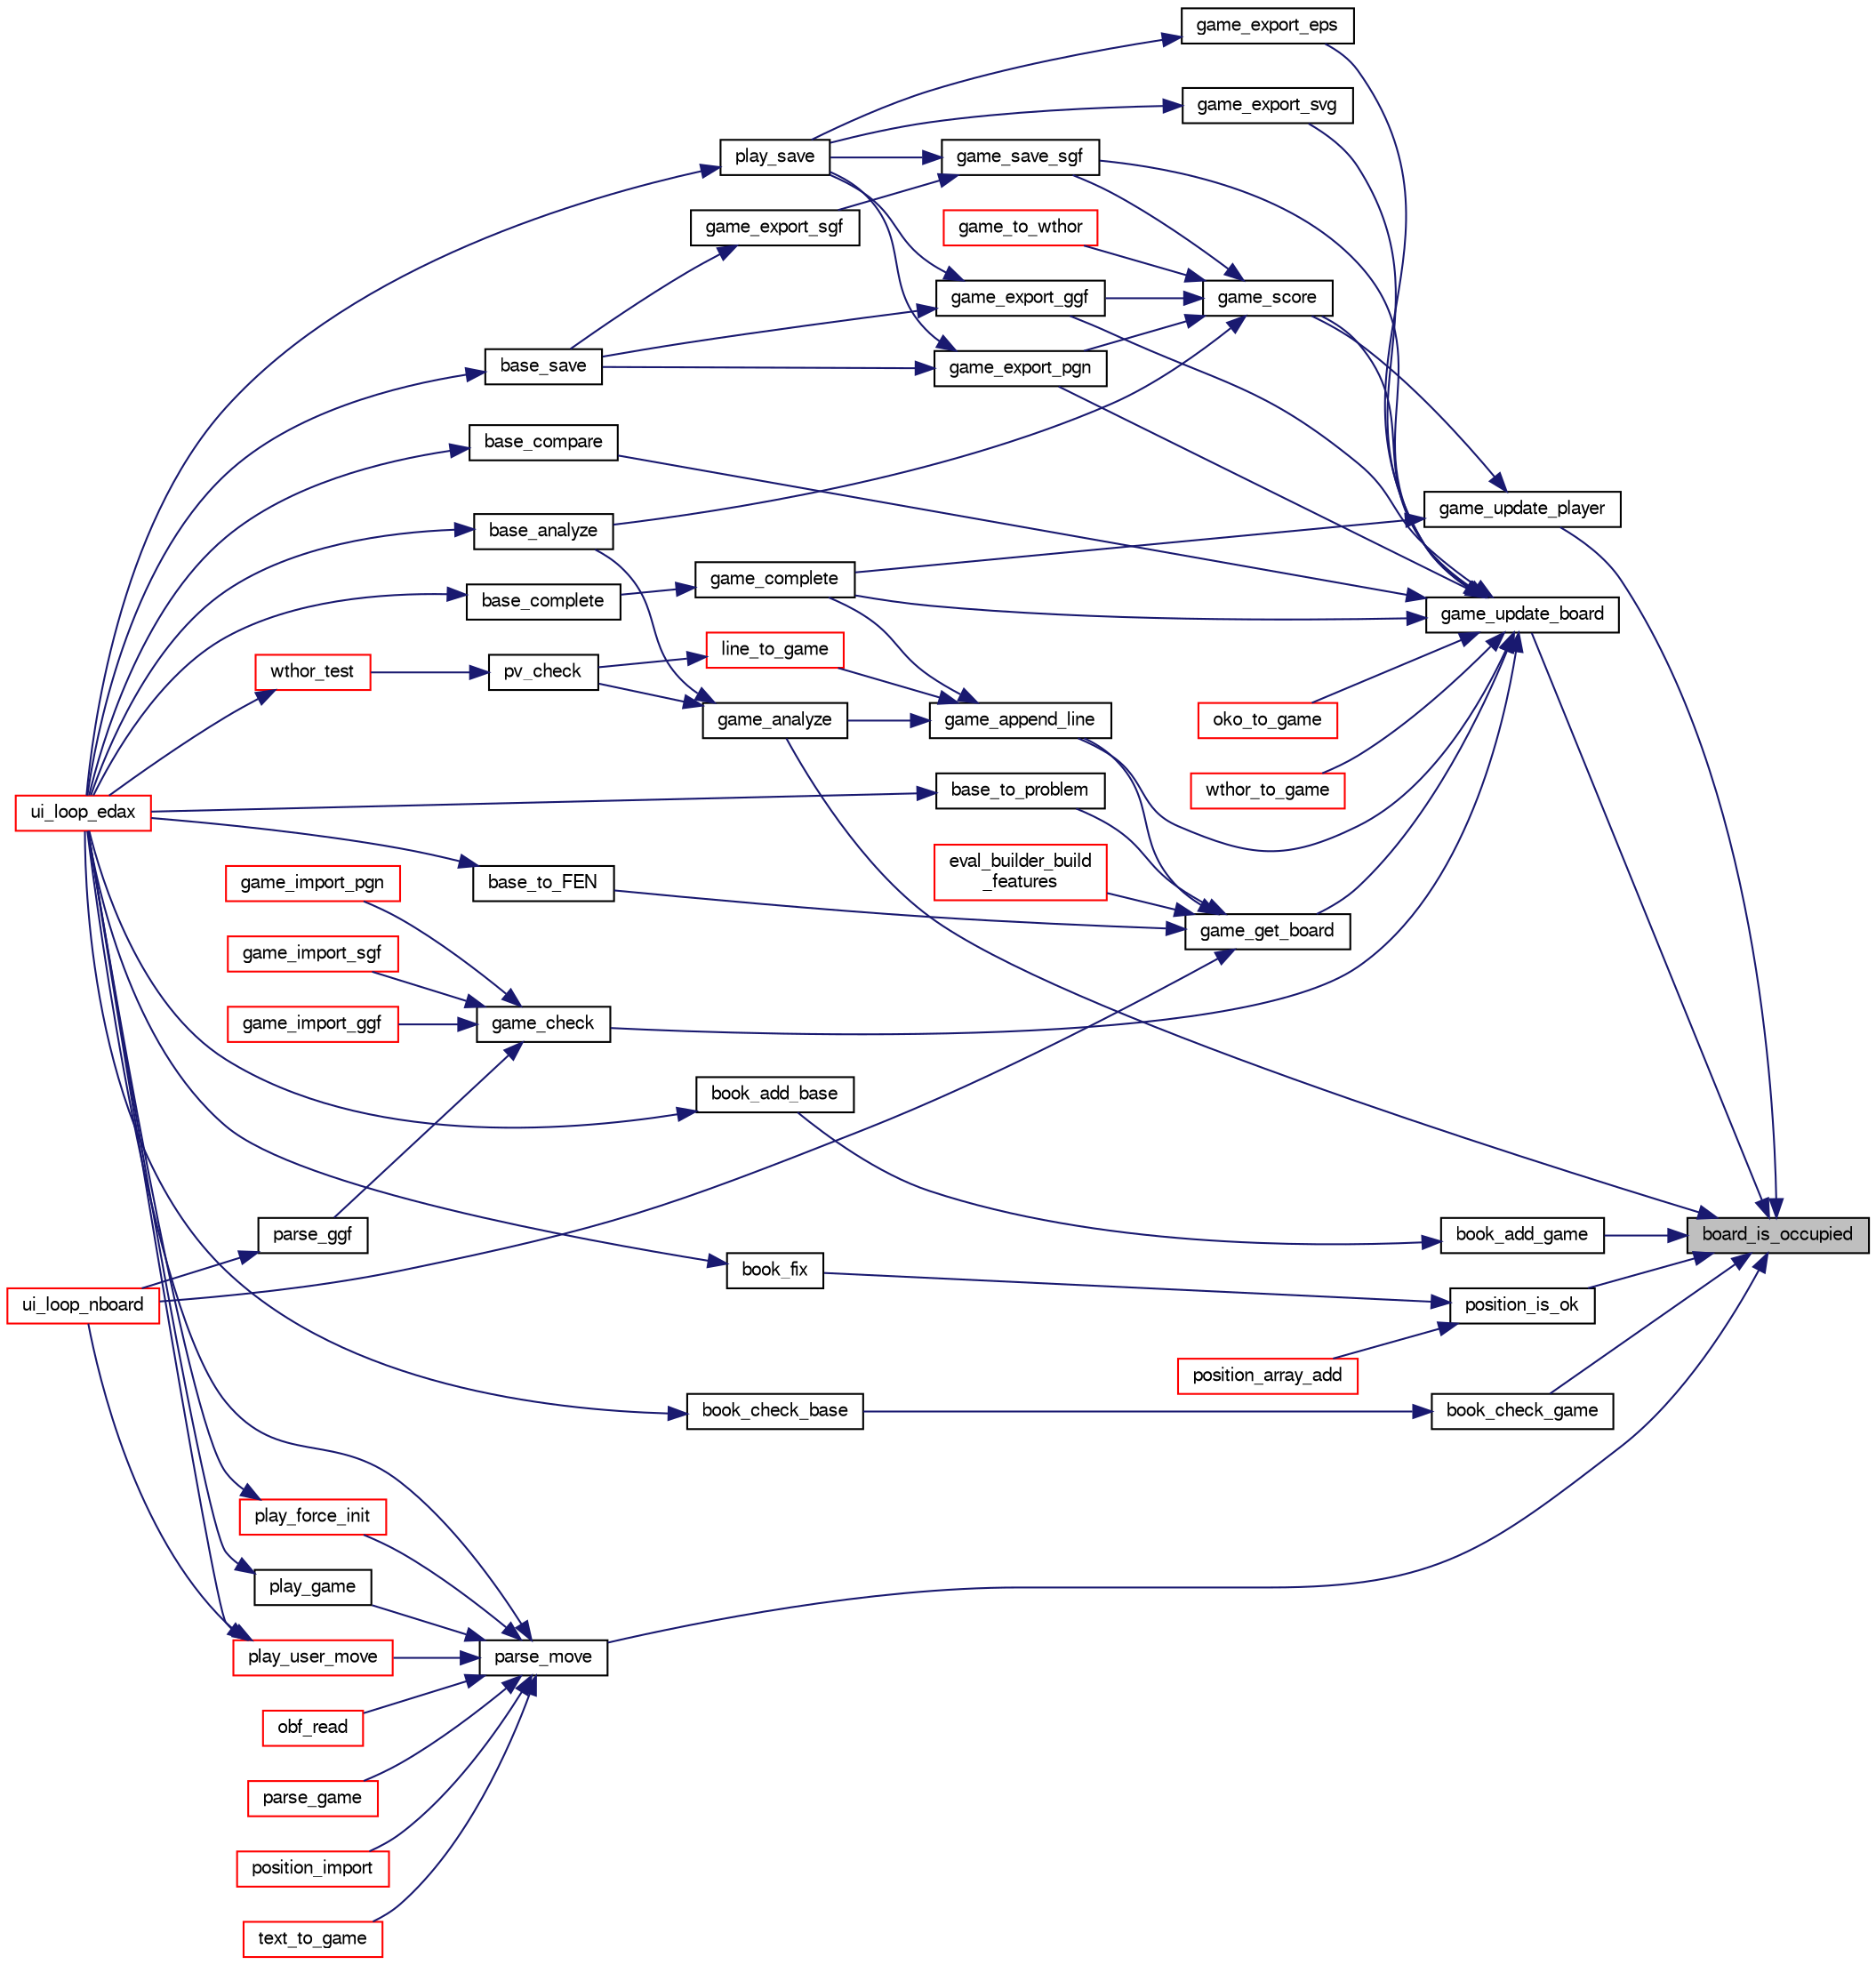 digraph "board_is_occupied"
{
 // LATEX_PDF_SIZE
  bgcolor="transparent";
  edge [fontname="FreeSans",fontsize="10",labelfontname="FreeSans",labelfontsize="10"];
  node [fontname="FreeSans",fontsize="10",shape=record];
  rankdir="RL";
  Node1 [label="board_is_occupied",height=0.2,width=0.4,color="black", fillcolor="grey75", style="filled", fontcolor="black",tooltip="Check if a square is occupied."];
  Node1 -> Node2 [dir="back",color="midnightblue",fontsize="10",style="solid",fontname="FreeSans"];
  Node2 [label="book_add_game",height=0.2,width=0.4,color="black",URL="$book_8c.html#aea8461bde1df7dad3d55f9589c1ed586",tooltip="Add positions from a game."];
  Node2 -> Node3 [dir="back",color="midnightblue",fontsize="10",style="solid",fontname="FreeSans"];
  Node3 [label="book_add_base",height=0.2,width=0.4,color="black",URL="$book_8c.html#af1d5717ff0e5c8adb16ec5f86197cc33",tooltip="Add positions from a game database."];
  Node3 -> Node4 [dir="back",color="midnightblue",fontsize="10",style="solid",fontname="FreeSans"];
  Node4 [label="ui_loop_edax",height=0.2,width=0.4,color="red",URL="$edax_8c.html#a2354b96c7688bae32bedb6203d672f50",tooltip="Loop event."];
  Node1 -> Node7 [dir="back",color="midnightblue",fontsize="10",style="solid",fontname="FreeSans"];
  Node7 [label="book_check_game",height=0.2,width=0.4,color="black",URL="$book_8c.html#a8996ed1153616ffa18e6819b88e106c9",tooltip="Check positions from a game."];
  Node7 -> Node8 [dir="back",color="midnightblue",fontsize="10",style="solid",fontname="FreeSans"];
  Node8 [label="book_check_base",height=0.2,width=0.4,color="black",URL="$book_8c.html#a1a212c1d3af5bc7a9183a3de0ab9cb90",tooltip="Check positions from a game database."];
  Node8 -> Node4 [dir="back",color="midnightblue",fontsize="10",style="solid",fontname="FreeSans"];
  Node1 -> Node9 [dir="back",color="midnightblue",fontsize="10",style="solid",fontname="FreeSans"];
  Node9 [label="game_analyze",height=0.2,width=0.4,color="black",URL="$game_8c.html#a17775ff0efa3d8592bed935dedb31a45",tooltip="Analyze an endgame."];
  Node9 -> Node10 [dir="back",color="midnightblue",fontsize="10",style="solid",fontname="FreeSans"];
  Node10 [label="base_analyze",height=0.2,width=0.4,color="black",URL="$base_8c.html#a130adf3915feeb8dd21edd8c715c220f",tooltip="Base analysis."];
  Node10 -> Node4 [dir="back",color="midnightblue",fontsize="10",style="solid",fontname="FreeSans"];
  Node9 -> Node11 [dir="back",color="midnightblue",fontsize="10",style="solid",fontname="FreeSans"];
  Node11 [label="pv_check",height=0.2,width=0.4,color="black",URL="$base_8c.html#ae5fd96b2c5fc0853715832158d172eb0",tooltip="Verify that a PV does not contain errors."];
  Node11 -> Node12 [dir="back",color="midnightblue",fontsize="10",style="solid",fontname="FreeSans"];
  Node12 [label="wthor_test",height=0.2,width=0.4,color="red",URL="$base_8c.html#acd4aaf9717e79148da6c763b1c022016",tooltip="Test Search with a wthor base."];
  Node12 -> Node4 [dir="back",color="midnightblue",fontsize="10",style="solid",fontname="FreeSans"];
  Node1 -> Node13 [dir="back",color="midnightblue",fontsize="10",style="solid",fontname="FreeSans"];
  Node13 [label="game_update_board",height=0.2,width=0.4,color="black",URL="$game_8c.html#a2b48a650adb24509ed0d0e2267ecfd21",tooltip="update a board."];
  Node13 -> Node14 [dir="back",color="midnightblue",fontsize="10",style="solid",fontname="FreeSans"];
  Node14 [label="base_compare",height=0.2,width=0.4,color="black",URL="$base_8c.html#af17bb56204f19789eb51ab2a2ca1ec5f",tooltip="Base Compare."];
  Node14 -> Node4 [dir="back",color="midnightblue",fontsize="10",style="solid",fontname="FreeSans"];
  Node13 -> Node15 [dir="back",color="midnightblue",fontsize="10",style="solid",fontname="FreeSans"];
  Node15 [label="game_append_line",height=0.2,width=0.4,color="black",URL="$game_8c.html#a8f66bc63e1d650f3768bf13c298946eb",tooltip="Build a game from an initial position and a move sequence."];
  Node15 -> Node9 [dir="back",color="midnightblue",fontsize="10",style="solid",fontname="FreeSans"];
  Node15 -> Node16 [dir="back",color="midnightblue",fontsize="10",style="solid",fontname="FreeSans"];
  Node16 [label="game_complete",height=0.2,width=0.4,color="black",URL="$game_8c.html#a2478745958cb21430866a4ea503274df",tooltip="Terminate an unfinished game."];
  Node16 -> Node17 [dir="back",color="midnightblue",fontsize="10",style="solid",fontname="FreeSans"];
  Node17 [label="base_complete",height=0.2,width=0.4,color="black",URL="$base_8c.html#a2aaa6c7fc6111edcd85b623bcd217180",tooltip="Base analysis."];
  Node17 -> Node4 [dir="back",color="midnightblue",fontsize="10",style="solid",fontname="FreeSans"];
  Node15 -> Node18 [dir="back",color="midnightblue",fontsize="10",style="solid",fontname="FreeSans"];
  Node18 [label="line_to_game",height=0.2,width=0.4,color="red",URL="$game_8c.html#a84be59ab2d94509e75a65d020e8567cb",tooltip="Build a game from an initial position and a move sequence."];
  Node18 -> Node11 [dir="back",color="midnightblue",fontsize="10",style="solid",fontname="FreeSans"];
  Node13 -> Node21 [dir="back",color="midnightblue",fontsize="10",style="solid",fontname="FreeSans"];
  Node21 [label="game_check",height=0.2,width=0.4,color="black",URL="$game_8c.html#a1f0266528345e70e79788632786bfdcd",tooltip="Check a game."];
  Node21 -> Node22 [dir="back",color="midnightblue",fontsize="10",style="solid",fontname="FreeSans"];
  Node22 [label="game_import_ggf",height=0.2,width=0.4,color="red",URL="$game_8c.html#a33b567469d261663c400a1987235c82a",tooltip="Read a game from the Generic Game Format (ggf) file."];
  Node21 -> Node27 [dir="back",color="midnightblue",fontsize="10",style="solid",fontname="FreeSans"];
  Node27 [label="game_import_pgn",height=0.2,width=0.4,color="red",URL="$game_8c.html#a82256d2ab6c97a590ed3b345f7ab4eba",tooltip="Read a game from a pgn file."];
  Node21 -> Node28 [dir="back",color="midnightblue",fontsize="10",style="solid",fontname="FreeSans"];
  Node28 [label="game_import_sgf",height=0.2,width=0.4,color="red",URL="$game_8c.html#ab745a46ee808a59fb15ec9af5ea2ae8c",tooltip="Read a game from a sgf file."];
  Node21 -> Node29 [dir="back",color="midnightblue",fontsize="10",style="solid",fontname="FreeSans"];
  Node29 [label="parse_ggf",height=0.2,width=0.4,color="black",URL="$game_8c.html#aa3450bd962d2712d7d72160e5d168784",tooltip="Parse a ggf game from a string."];
  Node29 -> Node30 [dir="back",color="midnightblue",fontsize="10",style="solid",fontname="FreeSans"];
  Node30 [label="ui_loop_nboard",height=0.2,width=0.4,color="red",URL="$nboard_8c.html#a13ec69450a157e8cbf526b11d1a27be6",tooltip="Loop event."];
  Node13 -> Node16 [dir="back",color="midnightblue",fontsize="10",style="solid",fontname="FreeSans"];
  Node13 -> Node31 [dir="back",color="midnightblue",fontsize="10",style="solid",fontname="FreeSans"];
  Node31 [label="game_export_eps",height=0.2,width=0.4,color="black",URL="$game_8c.html#ac5a505d94e95db33f679c406ef9d1c31",tooltip="Write a game to an eps file."];
  Node31 -> Node32 [dir="back",color="midnightblue",fontsize="10",style="solid",fontname="FreeSans"];
  Node32 [label="play_save",height=0.2,width=0.4,color="black",URL="$play_8c.html#a6bfab22913b749330068bde2bb80afa3",tooltip="Save a played game."];
  Node32 -> Node4 [dir="back",color="midnightblue",fontsize="10",style="solid",fontname="FreeSans"];
  Node13 -> Node33 [dir="back",color="midnightblue",fontsize="10",style="solid",fontname="FreeSans"];
  Node33 [label="game_export_ggf",height=0.2,width=0.4,color="black",URL="$game_8c.html#a08ef7a32b9063eefedfa040ab7e95ea2",tooltip="Write a game to the Generic Game Format (ggf) file."];
  Node33 -> Node24 [dir="back",color="midnightblue",fontsize="10",style="solid",fontname="FreeSans"];
  Node24 [label="base_save",height=0.2,width=0.4,color="black",URL="$base_8c.html#a290adf2a96f38b6d37874b1486027ec8",tooltip="Save a game database."];
  Node24 -> Node4 [dir="back",color="midnightblue",fontsize="10",style="solid",fontname="FreeSans"];
  Node33 -> Node32 [dir="back",color="midnightblue",fontsize="10",style="solid",fontname="FreeSans"];
  Node13 -> Node34 [dir="back",color="midnightblue",fontsize="10",style="solid",fontname="FreeSans"];
  Node34 [label="game_export_pgn",height=0.2,width=0.4,color="black",URL="$game_8c.html#acf88b6a57b6b9305fce116cb0df32138",tooltip="Write a game to a pgn file."];
  Node34 -> Node24 [dir="back",color="midnightblue",fontsize="10",style="solid",fontname="FreeSans"];
  Node34 -> Node32 [dir="back",color="midnightblue",fontsize="10",style="solid",fontname="FreeSans"];
  Node13 -> Node35 [dir="back",color="midnightblue",fontsize="10",style="solid",fontname="FreeSans"];
  Node35 [label="game_export_svg",height=0.2,width=0.4,color="black",URL="$game_8c.html#a6954b51a75bf7fd52a2cfbdd9ff9f96e",tooltip=" "];
  Node35 -> Node32 [dir="back",color="midnightblue",fontsize="10",style="solid",fontname="FreeSans"];
  Node13 -> Node36 [dir="back",color="midnightblue",fontsize="10",style="solid",fontname="FreeSans"];
  Node36 [label="game_get_board",height=0.2,width=0.4,color="black",URL="$game_8c.html#ad7449cc460e08f4fa241652940fa914e",tooltip="Get the board after 'ply' move."];
  Node36 -> Node37 [dir="back",color="midnightblue",fontsize="10",style="solid",fontname="FreeSans"];
  Node37 [label="base_to_FEN",height=0.2,width=0.4,color="black",URL="$base_8c.html#a55de1fb91c5ee45a0cf420b15cf09784",tooltip="Convert a game database to a set of problems."];
  Node37 -> Node4 [dir="back",color="midnightblue",fontsize="10",style="solid",fontname="FreeSans"];
  Node36 -> Node38 [dir="back",color="midnightblue",fontsize="10",style="solid",fontname="FreeSans"];
  Node38 [label="base_to_problem",height=0.2,width=0.4,color="black",URL="$base_8c.html#a11a466175031953258681eb35ff3676a",tooltip="Convert a game database to a set of problems."];
  Node38 -> Node4 [dir="back",color="midnightblue",fontsize="10",style="solid",fontname="FreeSans"];
  Node36 -> Node39 [dir="back",color="midnightblue",fontsize="10",style="solid",fontname="FreeSans"];
  Node39 [label="eval_builder_build\l_features",height=0.2,width=0.4,color="red",URL="$eval__builder_8c.html#a79387d3fa0bede6d227365162dd08ef4",tooltip=" "];
  Node36 -> Node15 [dir="back",color="midnightblue",fontsize="10",style="solid",fontname="FreeSans"];
  Node36 -> Node30 [dir="back",color="midnightblue",fontsize="10",style="solid",fontname="FreeSans"];
  Node13 -> Node48 [dir="back",color="midnightblue",fontsize="10",style="solid",fontname="FreeSans"];
  Node48 [label="game_save_sgf",height=0.2,width=0.4,color="black",URL="$game_8c.html#a41649055df8b13ab4e9fc89d16c436c3",tooltip="Write a game to the Generic Game Format (ggf) file."];
  Node48 -> Node49 [dir="back",color="midnightblue",fontsize="10",style="solid",fontname="FreeSans"];
  Node49 [label="game_export_sgf",height=0.2,width=0.4,color="black",URL="$game_8c.html#a2d1419dd54d59efc0e94ead59565d9cf",tooltip=" "];
  Node49 -> Node24 [dir="back",color="midnightblue",fontsize="10",style="solid",fontname="FreeSans"];
  Node48 -> Node32 [dir="back",color="midnightblue",fontsize="10",style="solid",fontname="FreeSans"];
  Node13 -> Node50 [dir="back",color="midnightblue",fontsize="10",style="solid",fontname="FreeSans"];
  Node50 [label="game_score",height=0.2,width=0.4,color="black",URL="$game_8c.html#af03df99b0209fcc5eb87c9571876206f",tooltip="Compute the final score of the game, for the initial player."];
  Node50 -> Node10 [dir="back",color="midnightblue",fontsize="10",style="solid",fontname="FreeSans"];
  Node50 -> Node33 [dir="back",color="midnightblue",fontsize="10",style="solid",fontname="FreeSans"];
  Node50 -> Node34 [dir="back",color="midnightblue",fontsize="10",style="solid",fontname="FreeSans"];
  Node50 -> Node48 [dir="back",color="midnightblue",fontsize="10",style="solid",fontname="FreeSans"];
  Node50 -> Node51 [dir="back",color="midnightblue",fontsize="10",style="solid",fontname="FreeSans"];
  Node51 [label="game_to_wthor",height=0.2,width=0.4,color="red",URL="$game_8c.html#a9cd08f7dd5f88f543d9dcad99f818397",tooltip="convert a Game to a Whor game."];
  Node13 -> Node54 [dir="back",color="midnightblue",fontsize="10",style="solid",fontname="FreeSans"];
  Node54 [label="oko_to_game",height=0.2,width=0.4,color="red",URL="$game_8c.html#acf981645bd9330c81a4101884b7403b1",tooltip="convert an allinf.oko game to a Game."];
  Node13 -> Node56 [dir="back",color="midnightblue",fontsize="10",style="solid",fontname="FreeSans"];
  Node56 [label="wthor_to_game",height=0.2,width=0.4,color="red",URL="$game_8c.html#a3163283b91548076ea2f988ddd5e493b",tooltip="convert a Wthor game to a Game."];
  Node1 -> Node59 [dir="back",color="midnightblue",fontsize="10",style="solid",fontname="FreeSans"];
  Node59 [label="game_update_player",height=0.2,width=0.4,color="black",URL="$game_8c.html#a20e8d7c89c4744e264deab4405312abd",tooltip="update a player."];
  Node59 -> Node16 [dir="back",color="midnightblue",fontsize="10",style="solid",fontname="FreeSans"];
  Node59 -> Node50 [dir="back",color="midnightblue",fontsize="10",style="solid",fontname="FreeSans"];
  Node1 -> Node60 [dir="back",color="midnightblue",fontsize="10",style="solid",fontname="FreeSans"];
  Node60 [label="parse_move",height=0.2,width=0.4,color="black",URL="$util_8c.html#a884a11a33617c84b09855af421acc30d",tooltip="Parse a move."];
  Node60 -> Node61 [dir="back",color="midnightblue",fontsize="10",style="solid",fontname="FreeSans"];
  Node61 [label="obf_read",height=0.2,width=0.4,color="red",URL="$obftest_8c.html#ad0e1ab232d12c1548efa3445e9fc7051",tooltip="Read an OBF structure."];
  Node60 -> Node65 [dir="back",color="midnightblue",fontsize="10",style="solid",fontname="FreeSans"];
  Node65 [label="parse_game",height=0.2,width=0.4,color="red",URL="$util_8c.html#afb84a77df082fe4e220b565ce9c4aec8",tooltip="Parse a sequence of moves."];
  Node60 -> Node67 [dir="back",color="midnightblue",fontsize="10",style="solid",fontname="FreeSans"];
  Node67 [label="play_force_init",height=0.2,width=0.4,color="red",URL="$play_8c.html#a8ae26aeb1f439fc5a4bed1af1cb6a4ce",tooltip="Initialize a forced line."];
  Node67 -> Node4 [dir="back",color="midnightblue",fontsize="10",style="solid",fontname="FreeSans"];
  Node60 -> Node80 [dir="back",color="midnightblue",fontsize="10",style="solid",fontname="FreeSans"];
  Node80 [label="play_game",height=0.2,width=0.4,color="black",URL="$play_8c.html#aa65881d7c57508d9d79a3c9da4ee2b40",tooltip="Play a move sequence."];
  Node80 -> Node4 [dir="back",color="midnightblue",fontsize="10",style="solid",fontname="FreeSans"];
  Node60 -> Node81 [dir="back",color="midnightblue",fontsize="10",style="solid",fontname="FreeSans"];
  Node81 [label="play_user_move",height=0.2,width=0.4,color="red",URL="$play_8c.html#a7c5196ce6ab45f351647f82a000cd265",tooltip="Play a user move."];
  Node81 -> Node4 [dir="back",color="midnightblue",fontsize="10",style="solid",fontname="FreeSans"];
  Node81 -> Node30 [dir="back",color="midnightblue",fontsize="10",style="solid",fontname="FreeSans"];
  Node60 -> Node82 [dir="back",color="midnightblue",fontsize="10",style="solid",fontname="FreeSans"];
  Node82 [label="position_import",height=0.2,width=0.4,color="red",URL="$book_8c.html#aa6b42ed27a172908e8069e3178d467a7",tooltip="Read a position."];
  Node60 -> Node84 [dir="back",color="midnightblue",fontsize="10",style="solid",fontname="FreeSans"];
  Node84 [label="text_to_game",height=0.2,width=0.4,color="red",URL="$game_8c.html#a8a601511577ecf968fd54ff76fa2fa87",tooltip="Convert a text (ascii) game to a Game."];
  Node60 -> Node4 [dir="back",color="midnightblue",fontsize="10",style="solid",fontname="FreeSans"];
  Node1 -> Node86 [dir="back",color="midnightblue",fontsize="10",style="solid",fontname="FreeSans"];
  Node86 [label="position_is_ok",height=0.2,width=0.4,color="black",URL="$book_8c.html#a72ebb0fd09a7722748b1a0c46f42312e",tooltip="Check if position is ok or need fixing."];
  Node86 -> Node87 [dir="back",color="midnightblue",fontsize="10",style="solid",fontname="FreeSans"];
  Node87 [label="book_fix",height=0.2,width=0.4,color="black",URL="$book_8c.html#aa2ad325e4b8a91c0c2022f74ae16365e",tooltip="Fix a book."];
  Node87 -> Node4 [dir="back",color="midnightblue",fontsize="10",style="solid",fontname="FreeSans"];
  Node86 -> Node88 [dir="back",color="midnightblue",fontsize="10",style="solid",fontname="FreeSans"];
  Node88 [label="position_array_add",height=0.2,width=0.4,color="red",URL="$book_8c.html#a33dd65578cee2bb82c44f6b5bcc7ca70",tooltip="Add a position to the array."];
}
